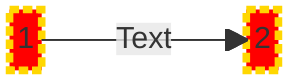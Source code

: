 block-beta
    1 space:4 2
    1-->2
    1--"Text"-->2
    classDef custom_style color: #000000, fill: #ff0000, stroke: gold, stroke-width: 4px, stroke-dasharray: 5 2
    class 1,2 custom_style